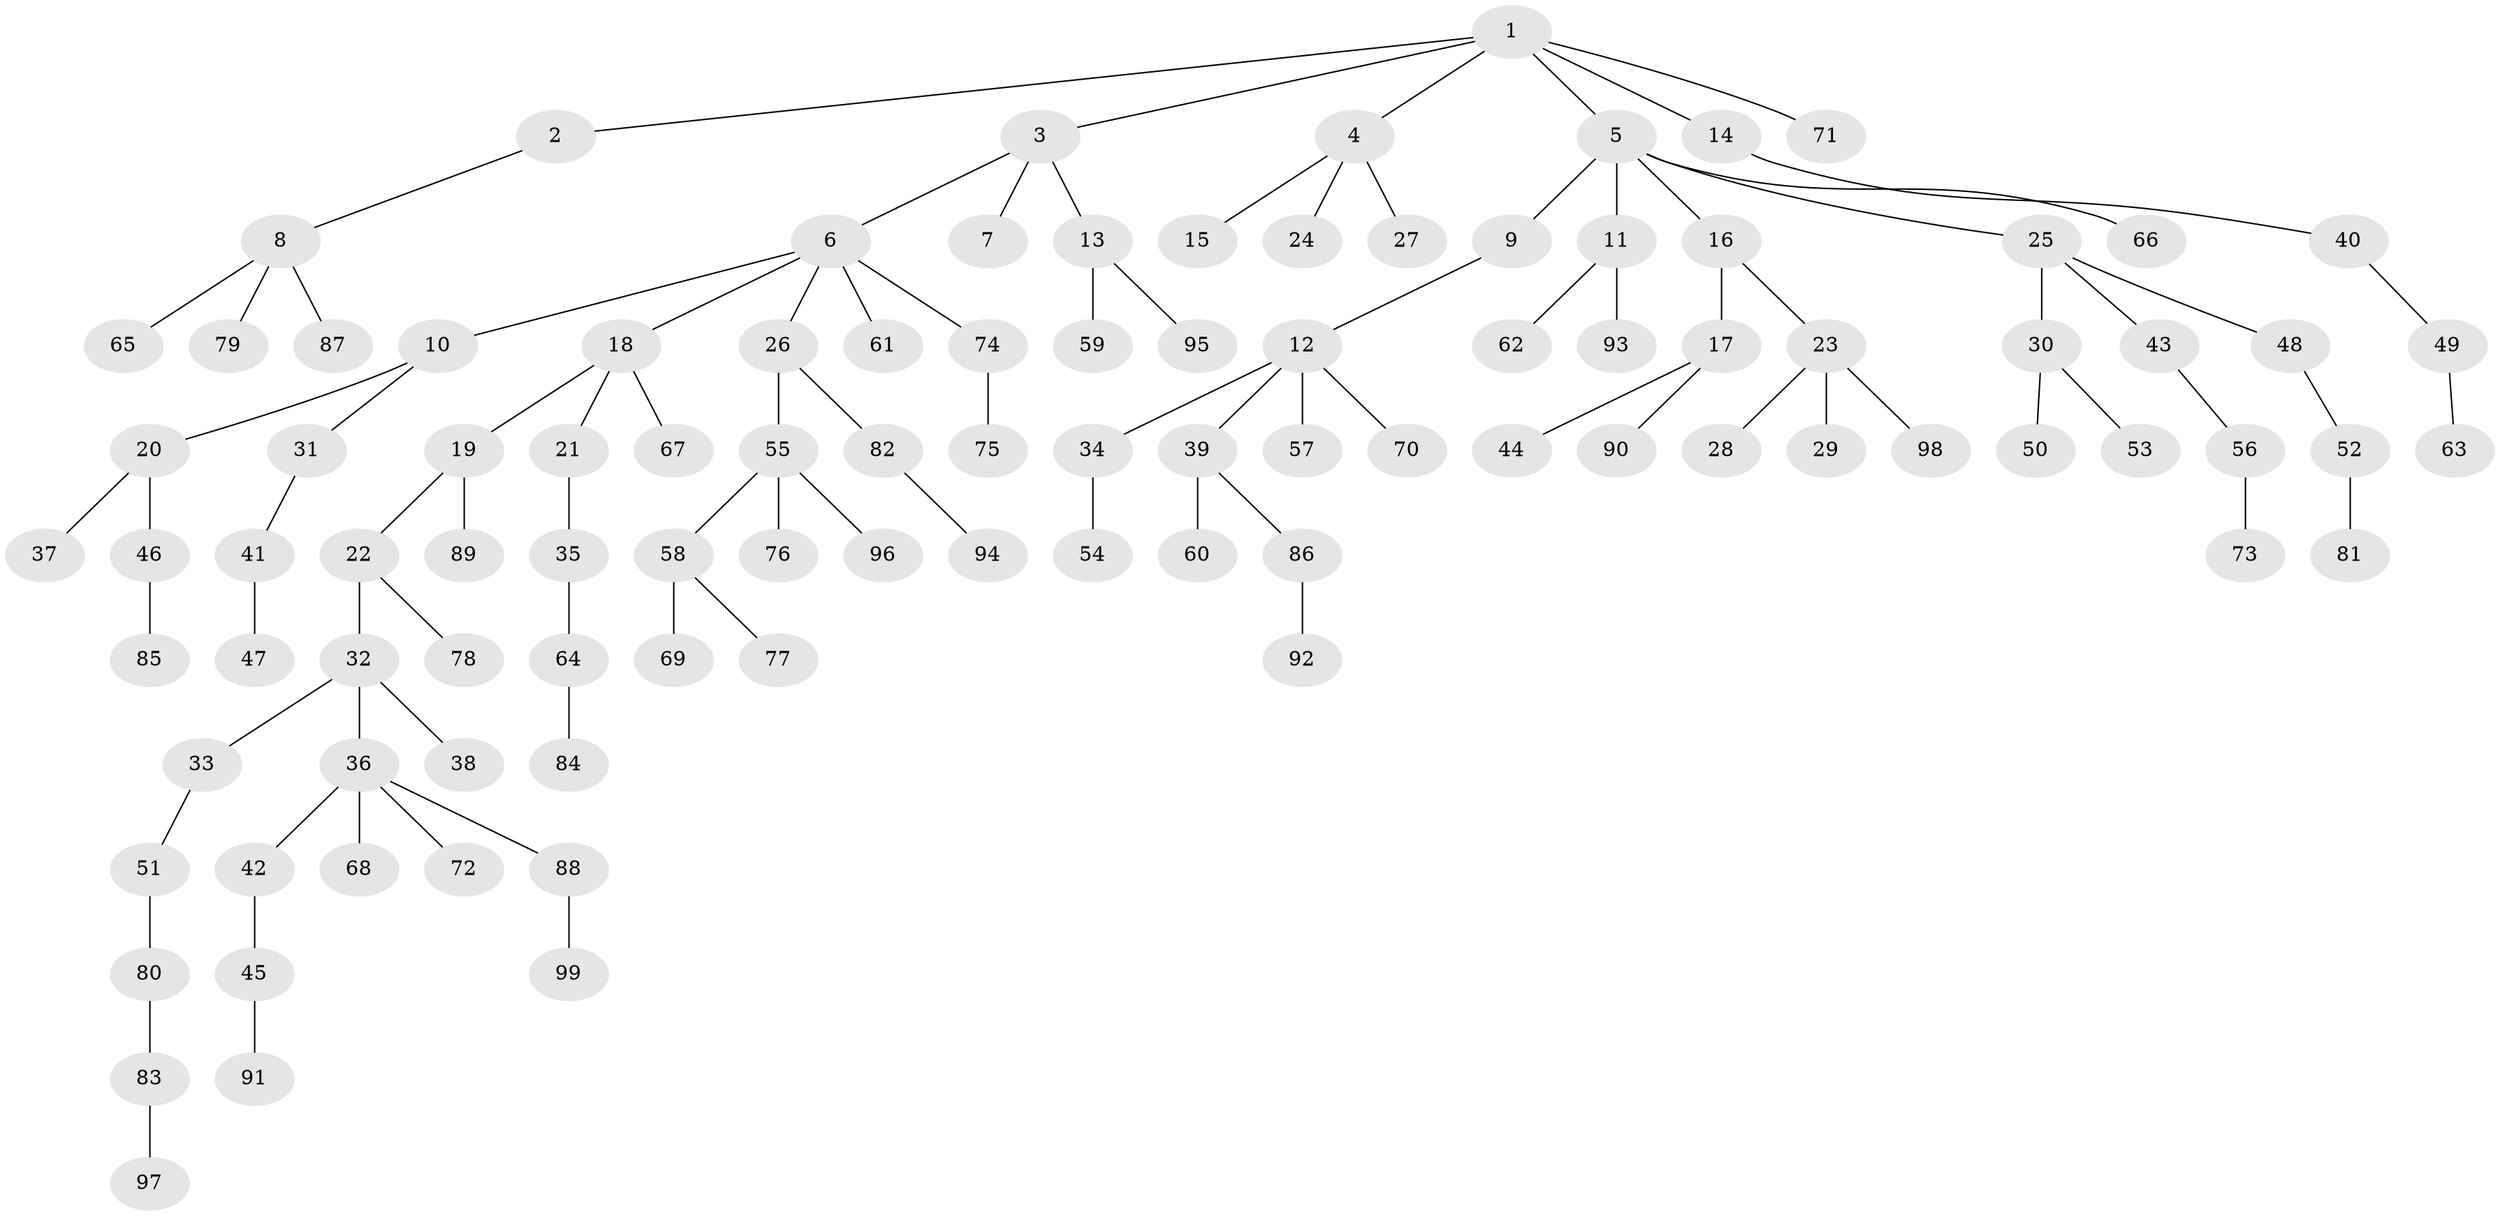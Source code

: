 // coarse degree distribution, {6: 0.014925373134328358, 3: 0.08955223880597014, 5: 0.07462686567164178, 7: 0.014925373134328358, 2: 0.19402985074626866, 4: 0.04477611940298507, 1: 0.5671641791044776}
// Generated by graph-tools (version 1.1) at 2025/24/03/03/25 07:24:07]
// undirected, 99 vertices, 98 edges
graph export_dot {
graph [start="1"]
  node [color=gray90,style=filled];
  1;
  2;
  3;
  4;
  5;
  6;
  7;
  8;
  9;
  10;
  11;
  12;
  13;
  14;
  15;
  16;
  17;
  18;
  19;
  20;
  21;
  22;
  23;
  24;
  25;
  26;
  27;
  28;
  29;
  30;
  31;
  32;
  33;
  34;
  35;
  36;
  37;
  38;
  39;
  40;
  41;
  42;
  43;
  44;
  45;
  46;
  47;
  48;
  49;
  50;
  51;
  52;
  53;
  54;
  55;
  56;
  57;
  58;
  59;
  60;
  61;
  62;
  63;
  64;
  65;
  66;
  67;
  68;
  69;
  70;
  71;
  72;
  73;
  74;
  75;
  76;
  77;
  78;
  79;
  80;
  81;
  82;
  83;
  84;
  85;
  86;
  87;
  88;
  89;
  90;
  91;
  92;
  93;
  94;
  95;
  96;
  97;
  98;
  99;
  1 -- 2;
  1 -- 3;
  1 -- 4;
  1 -- 5;
  1 -- 14;
  1 -- 71;
  2 -- 8;
  3 -- 6;
  3 -- 7;
  3 -- 13;
  4 -- 15;
  4 -- 24;
  4 -- 27;
  5 -- 9;
  5 -- 11;
  5 -- 16;
  5 -- 25;
  5 -- 66;
  6 -- 10;
  6 -- 18;
  6 -- 26;
  6 -- 61;
  6 -- 74;
  8 -- 65;
  8 -- 79;
  8 -- 87;
  9 -- 12;
  10 -- 20;
  10 -- 31;
  11 -- 62;
  11 -- 93;
  12 -- 34;
  12 -- 39;
  12 -- 57;
  12 -- 70;
  13 -- 59;
  13 -- 95;
  14 -- 40;
  16 -- 17;
  16 -- 23;
  17 -- 44;
  17 -- 90;
  18 -- 19;
  18 -- 21;
  18 -- 67;
  19 -- 22;
  19 -- 89;
  20 -- 37;
  20 -- 46;
  21 -- 35;
  22 -- 32;
  22 -- 78;
  23 -- 28;
  23 -- 29;
  23 -- 98;
  25 -- 30;
  25 -- 43;
  25 -- 48;
  26 -- 55;
  26 -- 82;
  30 -- 50;
  30 -- 53;
  31 -- 41;
  32 -- 33;
  32 -- 36;
  32 -- 38;
  33 -- 51;
  34 -- 54;
  35 -- 64;
  36 -- 42;
  36 -- 68;
  36 -- 72;
  36 -- 88;
  39 -- 60;
  39 -- 86;
  40 -- 49;
  41 -- 47;
  42 -- 45;
  43 -- 56;
  45 -- 91;
  46 -- 85;
  48 -- 52;
  49 -- 63;
  51 -- 80;
  52 -- 81;
  55 -- 58;
  55 -- 76;
  55 -- 96;
  56 -- 73;
  58 -- 69;
  58 -- 77;
  64 -- 84;
  74 -- 75;
  80 -- 83;
  82 -- 94;
  83 -- 97;
  86 -- 92;
  88 -- 99;
}
